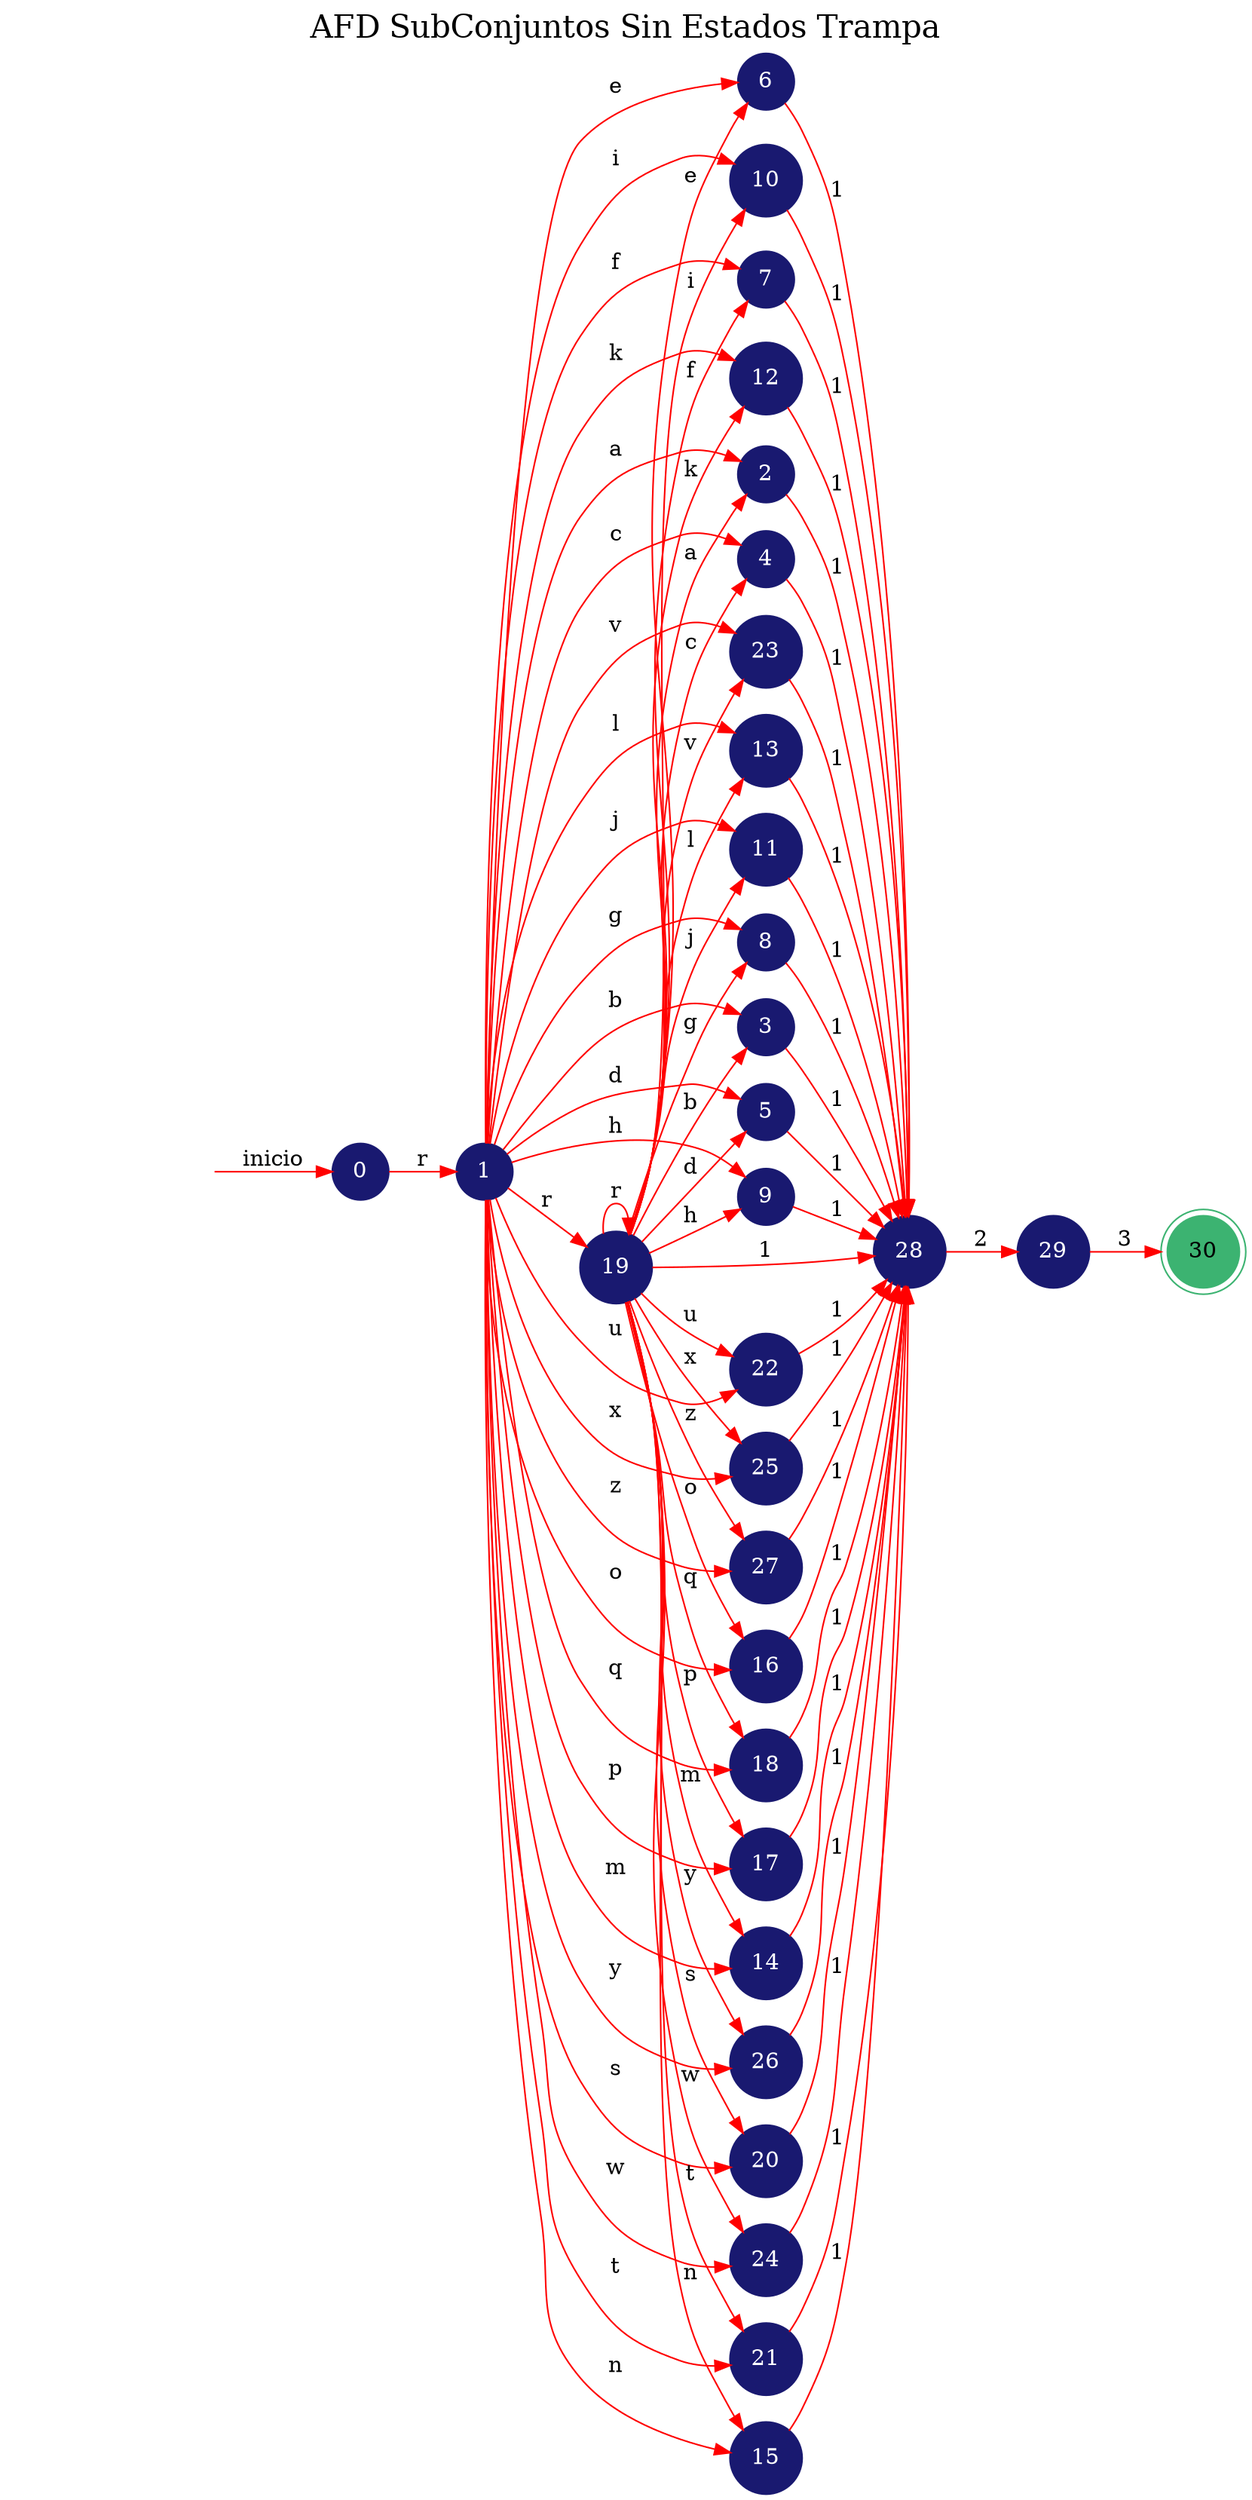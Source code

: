 digraph automata_finito {
	rankdir=LR;
	graph [label="AFD SubConjuntos Sin Estados Trampa", labelloc=t, fontsize=20]; 
	node [shape=doublecircle, style = filled,color = mediumseagreen]; 30;
	node [shape=circle];
	node [color=midnightblue,fontcolor=white];
	edge [color=red];
	secret_node [style=invis];
	secret_node -> 0 [label="inicio"];
	0 -> 1 [label="r"];
	1 -> 2 [label="a"];
	1 -> 3 [label="b"];
	1 -> 4 [label="c"];
	1 -> 5 [label="d"];
	1 -> 6 [label="e"];
	1 -> 7 [label="f"];
	1 -> 8 [label="g"];
	1 -> 9 [label="h"];
	1 -> 10 [label="i"];
	1 -> 11 [label="j"];
	1 -> 12 [label="k"];
	1 -> 13 [label="l"];
	1 -> 14 [label="m"];
	1 -> 15 [label="n"];
	1 -> 16 [label="o"];
	1 -> 17 [label="p"];
	1 -> 18 [label="q"];
	1 -> 19 [label="r"];
	1 -> 20 [label="s"];
	1 -> 21 [label="t"];
	1 -> 22 [label="u"];
	1 -> 23 [label="v"];
	1 -> 24 [label="w"];
	1 -> 25 [label="x"];
	1 -> 26 [label="y"];
	1 -> 27 [label="z"];
	2 -> 28 [label="1"];
	3 -> 28 [label="1"];
	4 -> 28 [label="1"];
	5 -> 28 [label="1"];
	6 -> 28 [label="1"];
	7 -> 28 [label="1"];
	8 -> 28 [label="1"];
	9 -> 28 [label="1"];
	10 -> 28 [label="1"];
	11 -> 28 [label="1"];
	12 -> 28 [label="1"];
	13 -> 28 [label="1"];
	14 -> 28 [label="1"];
	15 -> 28 [label="1"];
	16 -> 28 [label="1"];
	17 -> 28 [label="1"];
	18 -> 28 [label="1"];
	19 -> 2 [label="a"];
	19 -> 3 [label="b"];
	19 -> 4 [label="c"];
	19 -> 5 [label="d"];
	19 -> 6 [label="e"];
	19 -> 7 [label="f"];
	19 -> 8 [label="g"];
	19 -> 9 [label="h"];
	19 -> 10 [label="i"];
	19 -> 11 [label="j"];
	19 -> 12 [label="k"];
	19 -> 13 [label="l"];
	19 -> 14 [label="m"];
	19 -> 15 [label="n"];
	19 -> 16 [label="o"];
	19 -> 17 [label="p"];
	19 -> 18 [label="q"];
	19 -> 28 [label="1"];
	19 -> 19 [label="r"];
	19 -> 20 [label="s"];
	19 -> 21 [label="t"];
	19 -> 22 [label="u"];
	19 -> 23 [label="v"];
	19 -> 24 [label="w"];
	19 -> 25 [label="x"];
	19 -> 26 [label="y"];
	19 -> 27 [label="z"];
	20 -> 28 [label="1"];
	21 -> 28 [label="1"];
	22 -> 28 [label="1"];
	23 -> 28 [label="1"];
	24 -> 28 [label="1"];
	25 -> 28 [label="1"];
	26 -> 28 [label="1"];
	27 -> 28 [label="1"];
	28 -> 29 [label="2"];
	29 -> 30 [label="3"];
}